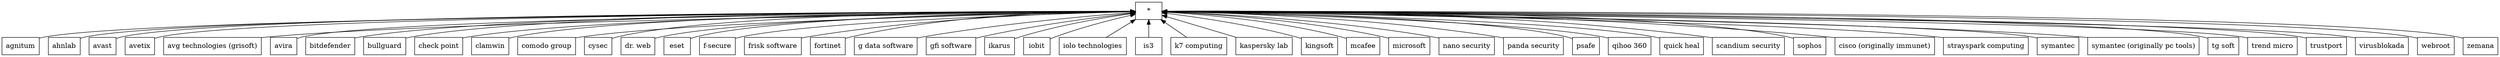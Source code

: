 digraph G { 
 rankdir=BT;
 subgraph ba { 
1 [shape=record,label="{agnitum}"];
2 [shape=record,label="{ahnlab}"];
3 [shape=record,label="{avast}"];
4 [shape=record,label="{avetix}"];
5 [shape=record,label="{avg technologies (grisoft)}"];
6 [shape=record,label="{avira}"];
7 [shape=record,label="{bitdefender}"];
8 [shape=record,label="{bullguard}"];
9 [shape=record,label="{check point}"];
10 [shape=record,label="{clamwin}"];
11 [shape=record,label="{comodo group}"];
12 [shape=record,label="{cysec}"];
13 [shape=record,label="{dr. web}"];
14 [shape=record,label="{eset}"];
15 [shape=record,label="{f-secure}"];
16 [shape=record,label="{frisk software}"];
17 [shape=record,label="{fortinet}"];
18 [shape=record,label="{g data software}"];
19 [shape=record,label="{gfi software}"];
20 [shape=record,label="{ikarus}"];
21 [shape=record,label="{iobit}"];
22 [shape=record,label="{iolo technologies}"];
23 [shape=record,label="{is3}"];
24 [shape=record,label="{k7 computing}"];
25 [shape=record,label="{kaspersky lab}"];
26 [shape=record,label="{kingsoft}"];
27 [shape=record,label="{mcafee}"];
28 [shape=record,label="{microsoft}"];
29 [shape=record,label="{nano security}"];
30 [shape=record,label="{panda security}"];
31 [shape=record,label="{psafe}"];
32 [shape=record,label="{qihoo 360}"];
33 [shape=record,label="{quick heal}"];
34 [shape=record,label="{scandium security}"];
35 [shape=record,label="{sophos}"];
36 [shape=record,label="{cisco (originally immunet)}"];
37 [shape=record,label="{strayspark computing}"];
38 [shape=record,label="{symantec}"];
39 [shape=record,label="{symantec (originally pc tools)}"];
40 [shape=record,label="{tg soft}"];
41 [shape=record,label="{trend micro}"];
42 [shape=record,label="{trustport}"];
43 [shape=record,label="{virusblokada}"];
44 [shape=record,label="{webroot}"];
45 [shape=record,label="{zemana}"];
46 [shape=record,label="{*}"];
1 -> 46
2 -> 46
3 -> 46
4 -> 46
5 -> 46
6 -> 46
7 -> 46
8 -> 46
9 -> 46
10 -> 46
11 -> 46
12 -> 46
13 -> 46
14 -> 46
15 -> 46
16 -> 46
17 -> 46
18 -> 46
19 -> 46
20 -> 46
21 -> 46
22 -> 46
23 -> 46
24 -> 46
25 -> 46
26 -> 46
27 -> 46
28 -> 46
29 -> 46
30 -> 46
31 -> 46
32 -> 46
33 -> 46
34 -> 46
35 -> 46
36 -> 46
37 -> 46
38 -> 46
39 -> 46
40 -> 46
41 -> 46
42 -> 46
43 -> 46
44 -> 46
45 -> 46
}}